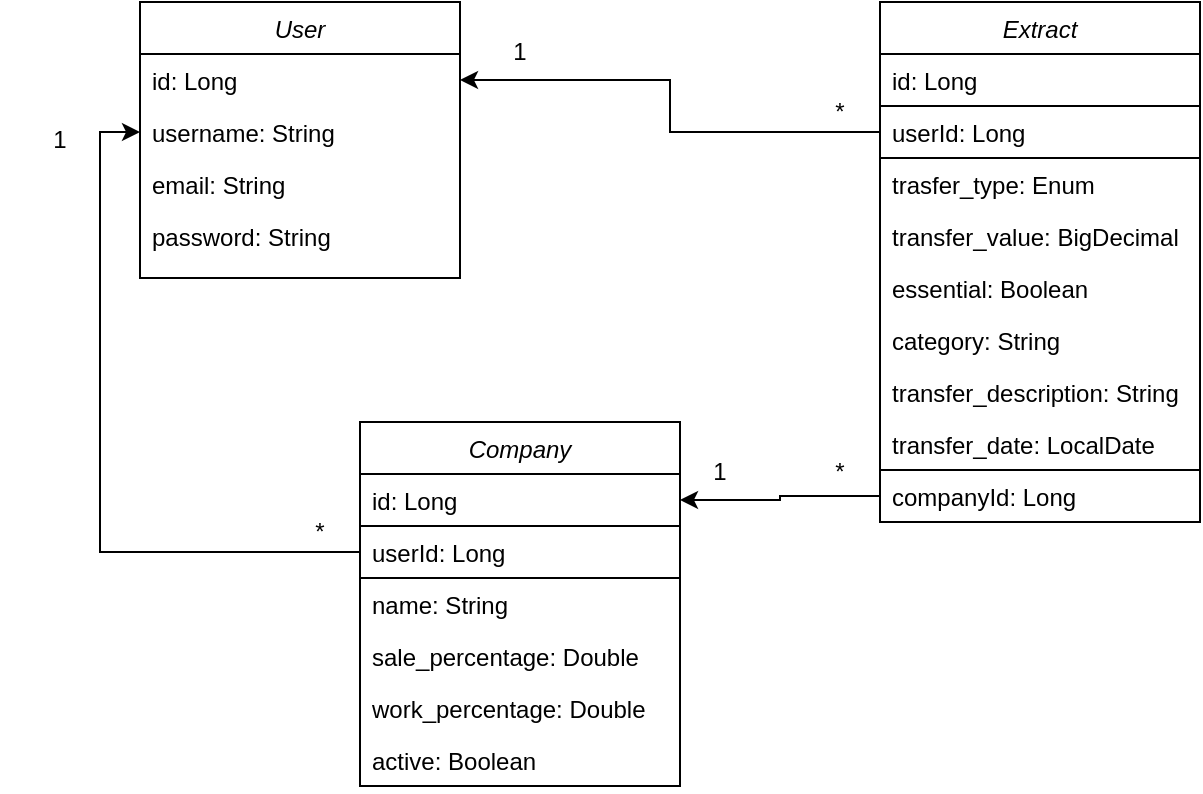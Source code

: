<mxfile version="24.1.0" type="device">
  <diagram id="C5RBs43oDa-KdzZeNtuy" name="FinanceNowDB">
    <mxGraphModel dx="880" dy="524" grid="1" gridSize="10" guides="1" tooltips="1" connect="1" arrows="1" fold="1" page="1" pageScale="1" pageWidth="827" pageHeight="569" math="0" shadow="0">
      <root>
        <mxCell id="WIyWlLk6GJQsqaUBKTNV-0" />
        <mxCell id="WIyWlLk6GJQsqaUBKTNV-1" parent="WIyWlLk6GJQsqaUBKTNV-0" />
        <mxCell id="zkfFHV4jXpPFQw0GAbJ--0" value="User" style="swimlane;fontStyle=2;align=center;verticalAlign=top;childLayout=stackLayout;horizontal=1;startSize=26;horizontalStack=0;resizeParent=1;resizeLast=0;collapsible=1;marginBottom=0;rounded=0;shadow=0;strokeWidth=1;" parent="WIyWlLk6GJQsqaUBKTNV-1" vertex="1">
          <mxGeometry x="110" y="130" width="160" height="138" as="geometry">
            <mxRectangle x="230" y="140" width="160" height="26" as="alternateBounds" />
          </mxGeometry>
        </mxCell>
        <mxCell id="zkfFHV4jXpPFQw0GAbJ--1" value="id: Long" style="text;align=left;verticalAlign=top;spacingLeft=4;spacingRight=4;overflow=hidden;rotatable=0;points=[[0,0.5],[1,0.5]];portConstraint=eastwest;" parent="zkfFHV4jXpPFQw0GAbJ--0" vertex="1">
          <mxGeometry y="26" width="160" height="26" as="geometry" />
        </mxCell>
        <mxCell id="zkfFHV4jXpPFQw0GAbJ--2" value="username: String" style="text;align=left;verticalAlign=top;spacingLeft=4;spacingRight=4;overflow=hidden;rotatable=0;points=[[0,0.5],[1,0.5]];portConstraint=eastwest;rounded=0;shadow=0;html=0;" parent="zkfFHV4jXpPFQw0GAbJ--0" vertex="1">
          <mxGeometry y="52" width="160" height="26" as="geometry" />
        </mxCell>
        <mxCell id="zkfFHV4jXpPFQw0GAbJ--3" value="email: String" style="text;align=left;verticalAlign=top;spacingLeft=4;spacingRight=4;overflow=hidden;rotatable=0;points=[[0,0.5],[1,0.5]];portConstraint=eastwest;rounded=0;shadow=0;html=0;" parent="zkfFHV4jXpPFQw0GAbJ--0" vertex="1">
          <mxGeometry y="78" width="160" height="26" as="geometry" />
        </mxCell>
        <mxCell id="vbsx77aS5h0oDT391ZR5-1" value="password: String" style="text;align=left;verticalAlign=top;spacingLeft=4;spacingRight=4;overflow=hidden;rotatable=0;points=[[0,0.5],[1,0.5]];portConstraint=eastwest;rounded=0;shadow=0;html=0;" parent="zkfFHV4jXpPFQw0GAbJ--0" vertex="1">
          <mxGeometry y="104" width="160" height="26" as="geometry" />
        </mxCell>
        <mxCell id="vbsx77aS5h0oDT391ZR5-2" value="Extract" style="swimlane;fontStyle=2;align=center;verticalAlign=top;childLayout=stackLayout;horizontal=1;startSize=26;horizontalStack=0;resizeParent=1;resizeLast=0;collapsible=1;marginBottom=0;rounded=0;shadow=0;strokeWidth=1;" parent="WIyWlLk6GJQsqaUBKTNV-1" vertex="1">
          <mxGeometry x="480" y="130" width="160" height="260" as="geometry">
            <mxRectangle x="230" y="140" width="160" height="26" as="alternateBounds" />
          </mxGeometry>
        </mxCell>
        <mxCell id="vbsx77aS5h0oDT391ZR5-3" value="id: Long" style="text;align=left;verticalAlign=top;spacingLeft=4;spacingRight=4;overflow=hidden;rotatable=0;points=[[0,0.5],[1,0.5]];portConstraint=eastwest;" parent="vbsx77aS5h0oDT391ZR5-2" vertex="1">
          <mxGeometry y="26" width="160" height="26" as="geometry" />
        </mxCell>
        <mxCell id="vbsx77aS5h0oDT391ZR5-4" value="userId: Long" style="text;align=left;verticalAlign=top;spacingLeft=4;spacingRight=4;overflow=hidden;rotatable=0;points=[[0,0.5],[1,0.5]];portConstraint=eastwest;rounded=0;shadow=0;html=0;strokeColor=default;" parent="vbsx77aS5h0oDT391ZR5-2" vertex="1">
          <mxGeometry y="52" width="160" height="26" as="geometry" />
        </mxCell>
        <mxCell id="vbsx77aS5h0oDT391ZR5-5" value="trasfer_type: Enum" style="text;align=left;verticalAlign=top;spacingLeft=4;spacingRight=4;overflow=hidden;rotatable=0;points=[[0,0.5],[1,0.5]];portConstraint=eastwest;rounded=0;shadow=0;html=0;" parent="vbsx77aS5h0oDT391ZR5-2" vertex="1">
          <mxGeometry y="78" width="160" height="26" as="geometry" />
        </mxCell>
        <mxCell id="vbsx77aS5h0oDT391ZR5-6" value="transfer_value: BigDecimal" style="text;align=left;verticalAlign=top;spacingLeft=4;spacingRight=4;overflow=hidden;rotatable=0;points=[[0,0.5],[1,0.5]];portConstraint=eastwest;rounded=0;shadow=0;html=0;" parent="vbsx77aS5h0oDT391ZR5-2" vertex="1">
          <mxGeometry y="104" width="160" height="26" as="geometry" />
        </mxCell>
        <mxCell id="vbsx77aS5h0oDT391ZR5-11" value="essential: Boolean" style="text;align=left;verticalAlign=top;spacingLeft=4;spacingRight=4;overflow=hidden;rotatable=0;points=[[0,0.5],[1,0.5]];portConstraint=eastwest;rounded=0;shadow=0;html=0;" parent="vbsx77aS5h0oDT391ZR5-2" vertex="1">
          <mxGeometry y="130" width="160" height="26" as="geometry" />
        </mxCell>
        <mxCell id="vbsx77aS5h0oDT391ZR5-13" value="category: String" style="text;align=left;verticalAlign=top;spacingLeft=4;spacingRight=4;overflow=hidden;rotatable=0;points=[[0,0.5],[1,0.5]];portConstraint=eastwest;rounded=0;shadow=0;html=0;" parent="vbsx77aS5h0oDT391ZR5-2" vertex="1">
          <mxGeometry y="156" width="160" height="26" as="geometry" />
        </mxCell>
        <mxCell id="vbsx77aS5h0oDT391ZR5-14" value="transfer_description: String" style="text;align=left;verticalAlign=top;spacingLeft=4;spacingRight=4;overflow=hidden;rotatable=0;points=[[0,0.5],[1,0.5]];portConstraint=eastwest;rounded=0;shadow=0;html=0;" parent="vbsx77aS5h0oDT391ZR5-2" vertex="1">
          <mxGeometry y="182" width="160" height="26" as="geometry" />
        </mxCell>
        <mxCell id="vbsx77aS5h0oDT391ZR5-12" value="transfer_date: LocalDate" style="text;align=left;verticalAlign=top;spacingLeft=4;spacingRight=4;overflow=hidden;rotatable=0;points=[[0,0.5],[1,0.5]];portConstraint=eastwest;rounded=0;shadow=0;html=0;" parent="vbsx77aS5h0oDT391ZR5-2" vertex="1">
          <mxGeometry y="208" width="160" height="26" as="geometry" />
        </mxCell>
        <mxCell id="vbsx77aS5h0oDT391ZR5-25" value="companyId: Long" style="text;align=left;verticalAlign=top;spacingLeft=4;spacingRight=4;overflow=hidden;rotatable=0;points=[[0,0.5],[1,0.5]];portConstraint=eastwest;rounded=0;shadow=0;html=0;strokeColor=default;" parent="vbsx77aS5h0oDT391ZR5-2" vertex="1">
          <mxGeometry y="234" width="160" height="26" as="geometry" />
        </mxCell>
        <mxCell id="vbsx77aS5h0oDT391ZR5-7" style="edgeStyle=orthogonalEdgeStyle;rounded=0;orthogonalLoop=1;jettySize=auto;html=1;entryX=1;entryY=0.5;entryDx=0;entryDy=0;" parent="WIyWlLk6GJQsqaUBKTNV-1" source="vbsx77aS5h0oDT391ZR5-4" target="zkfFHV4jXpPFQw0GAbJ--1" edge="1">
          <mxGeometry relative="1" as="geometry" />
        </mxCell>
        <mxCell id="vbsx77aS5h0oDT391ZR5-8" value="1" style="text;html=1;align=center;verticalAlign=middle;whiteSpace=wrap;rounded=0;" parent="WIyWlLk6GJQsqaUBKTNV-1" vertex="1">
          <mxGeometry x="270" y="140" width="60" height="30" as="geometry" />
        </mxCell>
        <mxCell id="vbsx77aS5h0oDT391ZR5-9" value="*" style="text;html=1;align=center;verticalAlign=middle;whiteSpace=wrap;rounded=0;" parent="WIyWlLk6GJQsqaUBKTNV-1" vertex="1">
          <mxGeometry x="430" y="170" width="60" height="30" as="geometry" />
        </mxCell>
        <mxCell id="vbsx77aS5h0oDT391ZR5-15" value="Company" style="swimlane;fontStyle=2;align=center;verticalAlign=top;childLayout=stackLayout;horizontal=1;startSize=26;horizontalStack=0;resizeParent=1;resizeLast=0;collapsible=1;marginBottom=0;rounded=0;shadow=0;strokeWidth=1;" parent="WIyWlLk6GJQsqaUBKTNV-1" vertex="1">
          <mxGeometry x="220" y="340" width="160" height="182" as="geometry">
            <mxRectangle x="230" y="140" width="160" height="26" as="alternateBounds" />
          </mxGeometry>
        </mxCell>
        <mxCell id="vbsx77aS5h0oDT391ZR5-16" value="id: Long" style="text;align=left;verticalAlign=top;spacingLeft=4;spacingRight=4;overflow=hidden;rotatable=0;points=[[0,0.5],[1,0.5]];portConstraint=eastwest;" parent="vbsx77aS5h0oDT391ZR5-15" vertex="1">
          <mxGeometry y="26" width="160" height="26" as="geometry" />
        </mxCell>
        <mxCell id="vbsx77aS5h0oDT391ZR5-21" value="userId: Long" style="text;align=left;verticalAlign=top;spacingLeft=4;spacingRight=4;overflow=hidden;rotatable=0;points=[[0,0.5],[1,0.5]];portConstraint=eastwest;strokeColor=default;" parent="vbsx77aS5h0oDT391ZR5-15" vertex="1">
          <mxGeometry y="52" width="160" height="26" as="geometry" />
        </mxCell>
        <mxCell id="vbsx77aS5h0oDT391ZR5-17" value="name: String" style="text;align=left;verticalAlign=top;spacingLeft=4;spacingRight=4;overflow=hidden;rotatable=0;points=[[0,0.5],[1,0.5]];portConstraint=eastwest;rounded=0;shadow=0;html=0;" parent="vbsx77aS5h0oDT391ZR5-15" vertex="1">
          <mxGeometry y="78" width="160" height="26" as="geometry" />
        </mxCell>
        <mxCell id="vbsx77aS5h0oDT391ZR5-18" value="sale_percentage: Double" style="text;align=left;verticalAlign=top;spacingLeft=4;spacingRight=4;overflow=hidden;rotatable=0;points=[[0,0.5],[1,0.5]];portConstraint=eastwest;rounded=0;shadow=0;html=0;" parent="vbsx77aS5h0oDT391ZR5-15" vertex="1">
          <mxGeometry y="104" width="160" height="26" as="geometry" />
        </mxCell>
        <mxCell id="vbsx77aS5h0oDT391ZR5-19" value="work_percentage: Double" style="text;align=left;verticalAlign=top;spacingLeft=4;spacingRight=4;overflow=hidden;rotatable=0;points=[[0,0.5],[1,0.5]];portConstraint=eastwest;rounded=0;shadow=0;html=0;" parent="vbsx77aS5h0oDT391ZR5-15" vertex="1">
          <mxGeometry y="130" width="160" height="26" as="geometry" />
        </mxCell>
        <mxCell id="vbsx77aS5h0oDT391ZR5-20" value="active: Boolean" style="text;align=left;verticalAlign=top;spacingLeft=4;spacingRight=4;overflow=hidden;rotatable=0;points=[[0,0.5],[1,0.5]];portConstraint=eastwest;rounded=0;shadow=0;html=0;" parent="vbsx77aS5h0oDT391ZR5-15" vertex="1">
          <mxGeometry y="156" width="160" height="26" as="geometry" />
        </mxCell>
        <mxCell id="vbsx77aS5h0oDT391ZR5-22" style="edgeStyle=orthogonalEdgeStyle;rounded=0;orthogonalLoop=1;jettySize=auto;html=1;entryX=0;entryY=0.5;entryDx=0;entryDy=0;" parent="WIyWlLk6GJQsqaUBKTNV-1" source="vbsx77aS5h0oDT391ZR5-21" target="zkfFHV4jXpPFQw0GAbJ--2" edge="1">
          <mxGeometry relative="1" as="geometry" />
        </mxCell>
        <mxCell id="vbsx77aS5h0oDT391ZR5-23" value="1" style="text;html=1;align=center;verticalAlign=middle;whiteSpace=wrap;rounded=0;" parent="WIyWlLk6GJQsqaUBKTNV-1" vertex="1">
          <mxGeometry x="40" y="184" width="60" height="30" as="geometry" />
        </mxCell>
        <mxCell id="vbsx77aS5h0oDT391ZR5-24" value="*" style="text;html=1;align=center;verticalAlign=middle;whiteSpace=wrap;rounded=0;" parent="WIyWlLk6GJQsqaUBKTNV-1" vertex="1">
          <mxGeometry x="170" y="380" width="60" height="30" as="geometry" />
        </mxCell>
        <mxCell id="vbsx77aS5h0oDT391ZR5-26" style="edgeStyle=orthogonalEdgeStyle;rounded=0;orthogonalLoop=1;jettySize=auto;html=1;entryX=1;entryY=0.5;entryDx=0;entryDy=0;" parent="WIyWlLk6GJQsqaUBKTNV-1" source="vbsx77aS5h0oDT391ZR5-25" target="vbsx77aS5h0oDT391ZR5-16" edge="1">
          <mxGeometry relative="1" as="geometry" />
        </mxCell>
        <mxCell id="vbsx77aS5h0oDT391ZR5-27" value="*" style="text;html=1;align=center;verticalAlign=middle;whiteSpace=wrap;rounded=0;" parent="WIyWlLk6GJQsqaUBKTNV-1" vertex="1">
          <mxGeometry x="430" y="350" width="60" height="30" as="geometry" />
        </mxCell>
        <mxCell id="vbsx77aS5h0oDT391ZR5-28" value="1" style="text;html=1;align=center;verticalAlign=middle;whiteSpace=wrap;rounded=0;" parent="WIyWlLk6GJQsqaUBKTNV-1" vertex="1">
          <mxGeometry x="370" y="350" width="60" height="30" as="geometry" />
        </mxCell>
      </root>
    </mxGraphModel>
  </diagram>
</mxfile>
